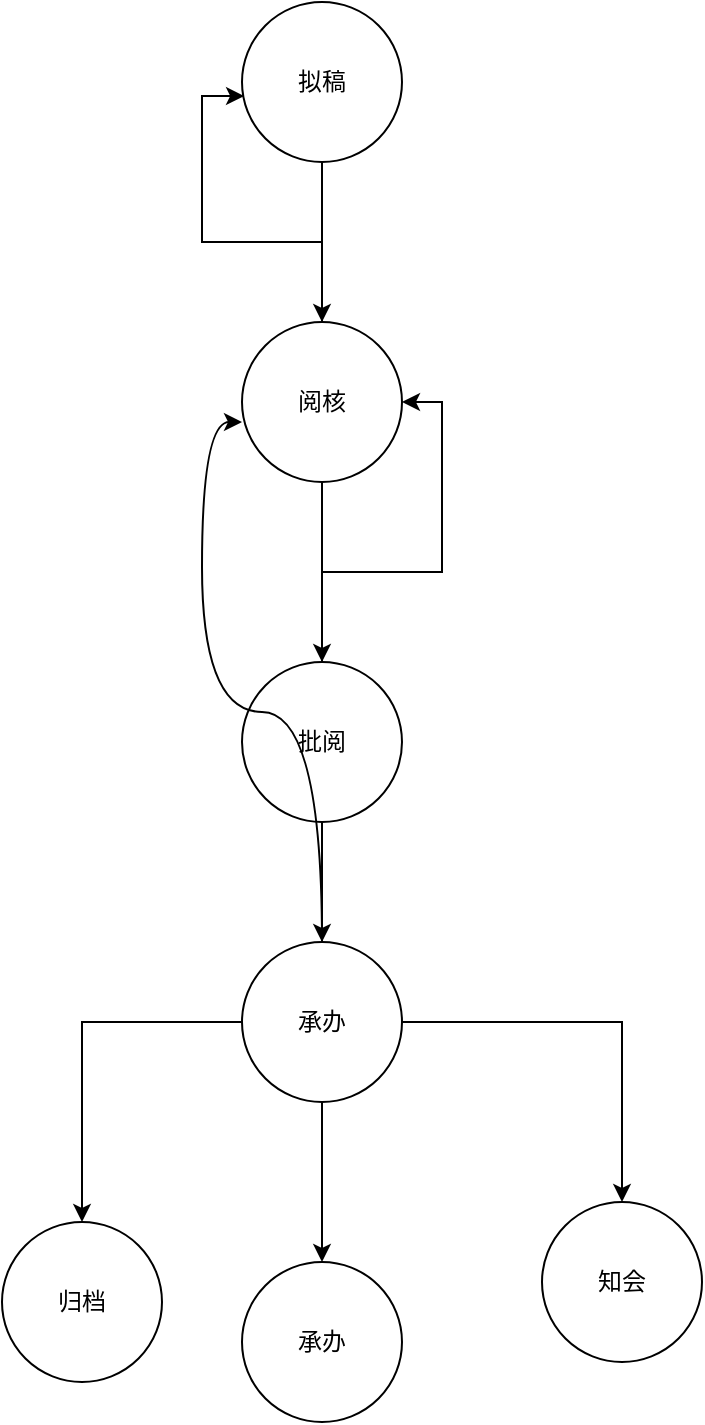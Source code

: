 <mxfile version="20.6.2" type="github">
  <diagram id="GWRNCxY9jVpq3Hpvrd0q" name="第 1 页">
    <mxGraphModel dx="1209" dy="749" grid="1" gridSize="10" guides="1" tooltips="1" connect="1" arrows="1" fold="1" page="1" pageScale="1" pageWidth="827" pageHeight="1169" math="0" shadow="0">
      <root>
        <mxCell id="0" />
        <mxCell id="1" parent="0" />
        <mxCell id="Xm-82mKOzTnAwgDt9Mpy-7" style="edgeStyle=orthogonalEdgeStyle;rounded=0;orthogonalLoop=1;jettySize=auto;html=1;entryX=0.5;entryY=0;entryDx=0;entryDy=0;" edge="1" parent="1" source="Xm-82mKOzTnAwgDt9Mpy-1" target="Xm-82mKOzTnAwgDt9Mpy-2">
          <mxGeometry relative="1" as="geometry" />
        </mxCell>
        <mxCell id="Xm-82mKOzTnAwgDt9Mpy-1" value="拟稿" style="ellipse;whiteSpace=wrap;html=1;aspect=fixed;" vertex="1" parent="1">
          <mxGeometry x="300" y="130" width="80" height="80" as="geometry" />
        </mxCell>
        <mxCell id="Xm-82mKOzTnAwgDt9Mpy-9" style="edgeStyle=orthogonalEdgeStyle;rounded=0;orthogonalLoop=1;jettySize=auto;html=1;entryX=0.5;entryY=0;entryDx=0;entryDy=0;" edge="1" parent="1" source="Xm-82mKOzTnAwgDt9Mpy-2" target="Xm-82mKOzTnAwgDt9Mpy-3">
          <mxGeometry relative="1" as="geometry" />
        </mxCell>
        <mxCell id="Xm-82mKOzTnAwgDt9Mpy-22" style="edgeStyle=orthogonalEdgeStyle;rounded=0;orthogonalLoop=1;jettySize=auto;html=1;entryX=0.013;entryY=0.588;entryDx=0;entryDy=0;entryPerimeter=0;" edge="1" parent="1" source="Xm-82mKOzTnAwgDt9Mpy-2" target="Xm-82mKOzTnAwgDt9Mpy-1">
          <mxGeometry relative="1" as="geometry" />
        </mxCell>
        <mxCell id="Xm-82mKOzTnAwgDt9Mpy-2" value="阅核" style="ellipse;whiteSpace=wrap;html=1;aspect=fixed;" vertex="1" parent="1">
          <mxGeometry x="300" y="290" width="80" height="80" as="geometry" />
        </mxCell>
        <mxCell id="Xm-82mKOzTnAwgDt9Mpy-10" style="edgeStyle=orthogonalEdgeStyle;rounded=0;orthogonalLoop=1;jettySize=auto;html=1;entryX=1;entryY=0.5;entryDx=0;entryDy=0;" edge="1" parent="1" source="Xm-82mKOzTnAwgDt9Mpy-3" target="Xm-82mKOzTnAwgDt9Mpy-2">
          <mxGeometry relative="1" as="geometry">
            <mxPoint x="390" y="330" as="targetPoint" />
          </mxGeometry>
        </mxCell>
        <mxCell id="Xm-82mKOzTnAwgDt9Mpy-14" style="edgeStyle=orthogonalEdgeStyle;rounded=0;orthogonalLoop=1;jettySize=auto;html=1;" edge="1" parent="1" source="Xm-82mKOzTnAwgDt9Mpy-3" target="Xm-82mKOzTnAwgDt9Mpy-4">
          <mxGeometry relative="1" as="geometry" />
        </mxCell>
        <mxCell id="Xm-82mKOzTnAwgDt9Mpy-3" value="批阅" style="ellipse;whiteSpace=wrap;html=1;aspect=fixed;" vertex="1" parent="1">
          <mxGeometry x="300" y="460" width="80" height="80" as="geometry" />
        </mxCell>
        <mxCell id="Xm-82mKOzTnAwgDt9Mpy-17" style="edgeStyle=orthogonalEdgeStyle;rounded=0;orthogonalLoop=1;jettySize=auto;html=1;" edge="1" parent="1" source="Xm-82mKOzTnAwgDt9Mpy-4" target="Xm-82mKOzTnAwgDt9Mpy-5">
          <mxGeometry relative="1" as="geometry" />
        </mxCell>
        <mxCell id="Xm-82mKOzTnAwgDt9Mpy-19" style="edgeStyle=orthogonalEdgeStyle;rounded=0;orthogonalLoop=1;jettySize=auto;html=1;entryX=0.5;entryY=0;entryDx=0;entryDy=0;" edge="1" parent="1" source="Xm-82mKOzTnAwgDt9Mpy-4" target="Xm-82mKOzTnAwgDt9Mpy-16">
          <mxGeometry relative="1" as="geometry" />
        </mxCell>
        <mxCell id="Xm-82mKOzTnAwgDt9Mpy-20" style="edgeStyle=orthogonalEdgeStyle;rounded=0;orthogonalLoop=1;jettySize=auto;html=1;" edge="1" parent="1" source="Xm-82mKOzTnAwgDt9Mpy-4">
          <mxGeometry relative="1" as="geometry">
            <mxPoint x="340" y="760" as="targetPoint" />
          </mxGeometry>
        </mxCell>
        <mxCell id="Xm-82mKOzTnAwgDt9Mpy-23" style="edgeStyle=orthogonalEdgeStyle;rounded=0;orthogonalLoop=1;jettySize=auto;html=1;entryX=0;entryY=0.625;entryDx=0;entryDy=0;entryPerimeter=0;curved=1;" edge="1" parent="1" source="Xm-82mKOzTnAwgDt9Mpy-4" target="Xm-82mKOzTnAwgDt9Mpy-2">
          <mxGeometry relative="1" as="geometry" />
        </mxCell>
        <mxCell id="Xm-82mKOzTnAwgDt9Mpy-4" value="承办" style="ellipse;whiteSpace=wrap;html=1;aspect=fixed;" vertex="1" parent="1">
          <mxGeometry x="300" y="600" width="80" height="80" as="geometry" />
        </mxCell>
        <mxCell id="Xm-82mKOzTnAwgDt9Mpy-5" value="归档" style="ellipse;whiteSpace=wrap;html=1;aspect=fixed;" vertex="1" parent="1">
          <mxGeometry x="180" y="740" width="80" height="80" as="geometry" />
        </mxCell>
        <mxCell id="Xm-82mKOzTnAwgDt9Mpy-6" style="edgeStyle=orthogonalEdgeStyle;rounded=0;orthogonalLoop=1;jettySize=auto;html=1;exitX=0.5;exitY=1;exitDx=0;exitDy=0;" edge="1" parent="1" source="Xm-82mKOzTnAwgDt9Mpy-2" target="Xm-82mKOzTnAwgDt9Mpy-2">
          <mxGeometry relative="1" as="geometry" />
        </mxCell>
        <mxCell id="Xm-82mKOzTnAwgDt9Mpy-16" value="知会" style="ellipse;whiteSpace=wrap;html=1;aspect=fixed;" vertex="1" parent="1">
          <mxGeometry x="450" y="730" width="80" height="80" as="geometry" />
        </mxCell>
        <mxCell id="Xm-82mKOzTnAwgDt9Mpy-21" value="承办" style="ellipse;whiteSpace=wrap;html=1;aspect=fixed;" vertex="1" parent="1">
          <mxGeometry x="300" y="760" width="80" height="80" as="geometry" />
        </mxCell>
      </root>
    </mxGraphModel>
  </diagram>
</mxfile>
